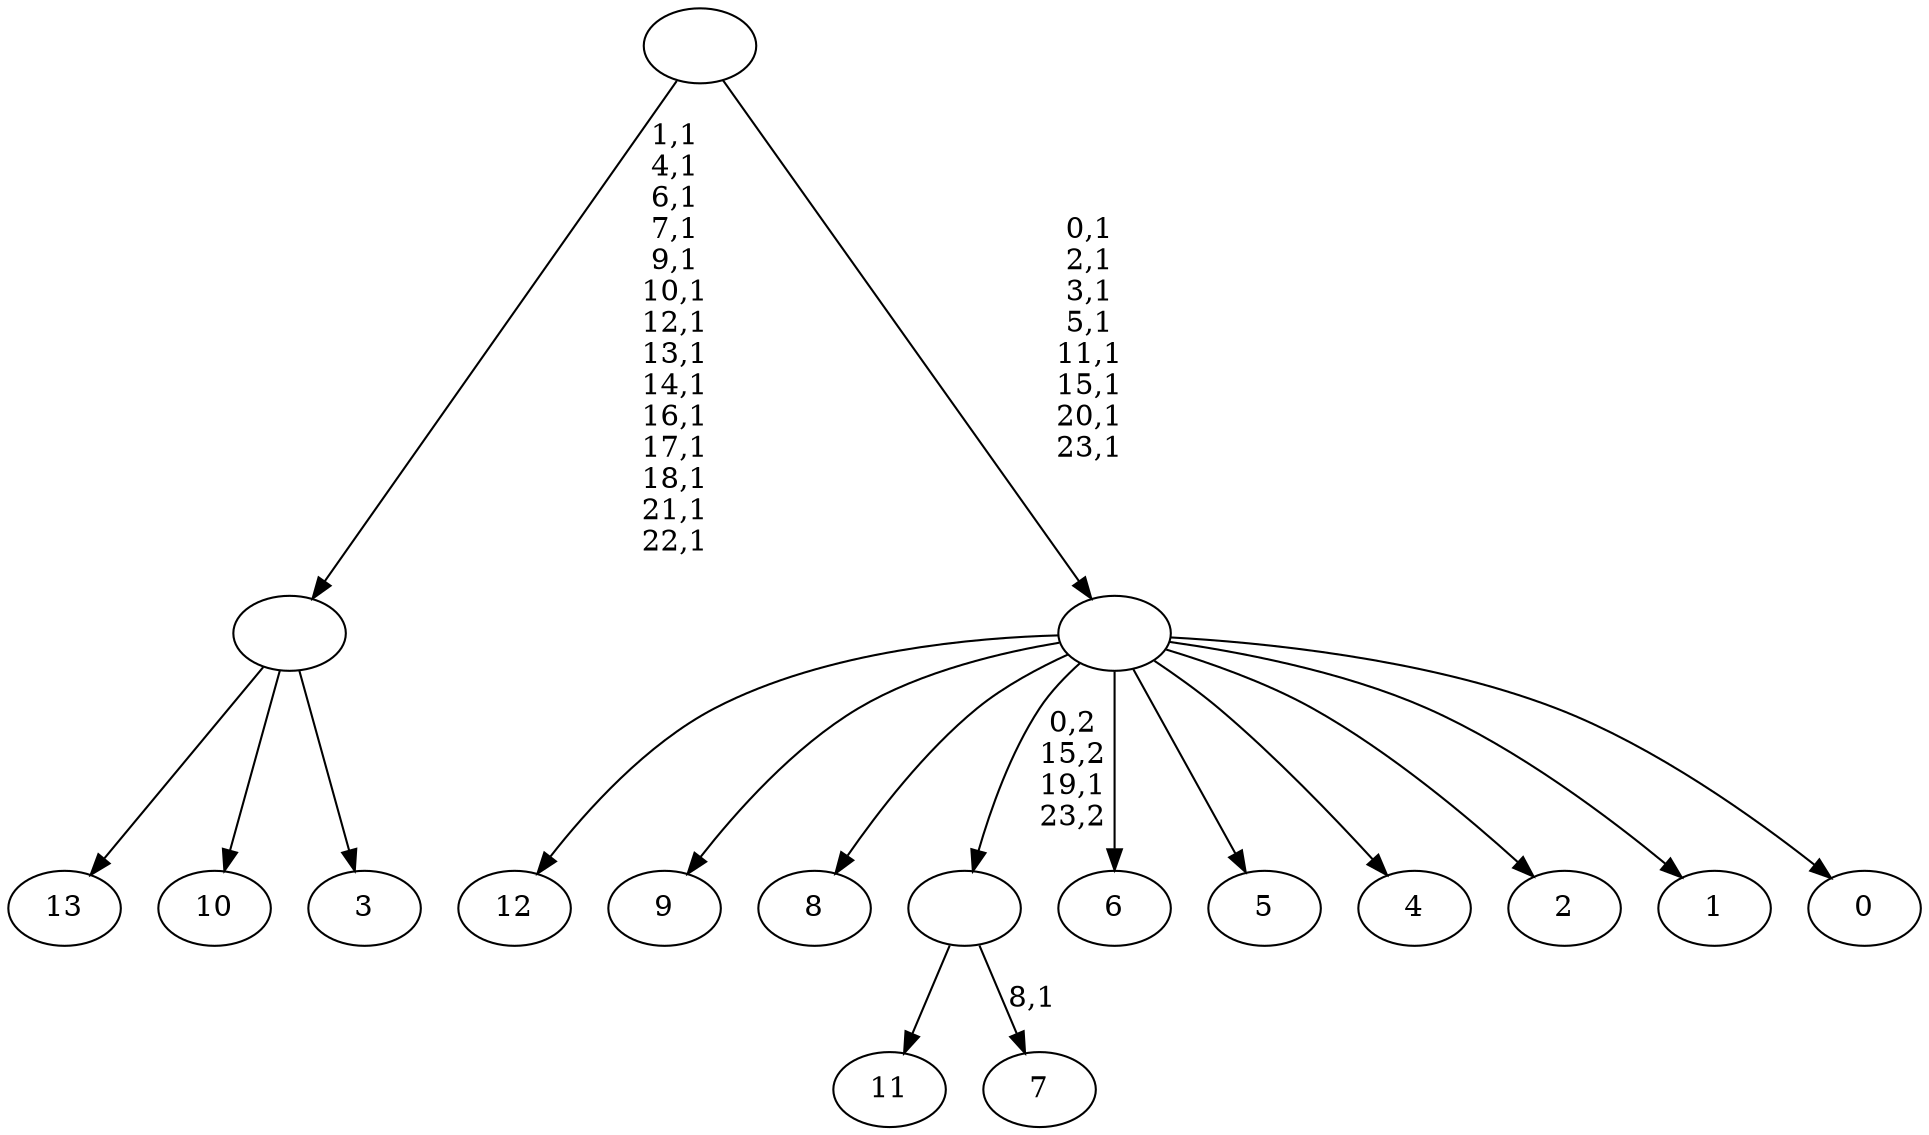 digraph T {
	38 [label="13"]
	37 [label="12"]
	36 [label="11"]
	35 [label="10"]
	34 [label="9"]
	33 [label="8"]
	32 [label="7"]
	30 [label=""]
	29 [label="6"]
	28 [label="5"]
	27 [label="4"]
	26 [label="3"]
	25 [label=""]
	11 [label="2"]
	10 [label="1"]
	9 [label="0"]
	8 [label=""]
	0 [label=""]
	30 -> 32 [label="8,1"]
	30 -> 36 [label=""]
	25 -> 38 [label=""]
	25 -> 35 [label=""]
	25 -> 26 [label=""]
	8 -> 37 [label=""]
	8 -> 34 [label=""]
	8 -> 33 [label=""]
	8 -> 30 [label="0,2\n15,2\n19,1\n23,2"]
	8 -> 29 [label=""]
	8 -> 28 [label=""]
	8 -> 27 [label=""]
	8 -> 11 [label=""]
	8 -> 10 [label=""]
	8 -> 9 [label=""]
	0 -> 8 [label="0,1\n2,1\n3,1\n5,1\n11,1\n15,1\n20,1\n23,1"]
	0 -> 25 [label="1,1\n4,1\n6,1\n7,1\n9,1\n10,1\n12,1\n13,1\n14,1\n16,1\n17,1\n18,1\n21,1\n22,1"]
}
